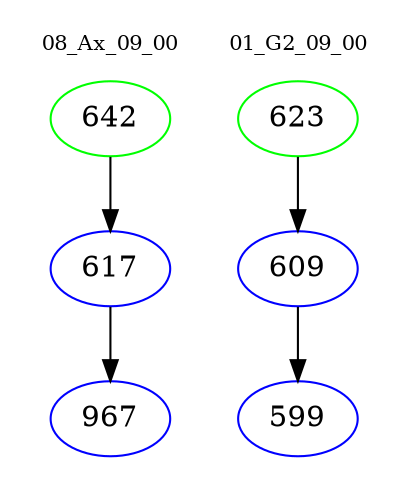 digraph{
subgraph cluster_0 {
color = white
label = "08_Ax_09_00";
fontsize=10;
T0_642 [label="642", color="green"]
T0_642 -> T0_617 [color="black"]
T0_617 [label="617", color="blue"]
T0_617 -> T0_967 [color="black"]
T0_967 [label="967", color="blue"]
}
subgraph cluster_1 {
color = white
label = "01_G2_09_00";
fontsize=10;
T1_623 [label="623", color="green"]
T1_623 -> T1_609 [color="black"]
T1_609 [label="609", color="blue"]
T1_609 -> T1_599 [color="black"]
T1_599 [label="599", color="blue"]
}
}
